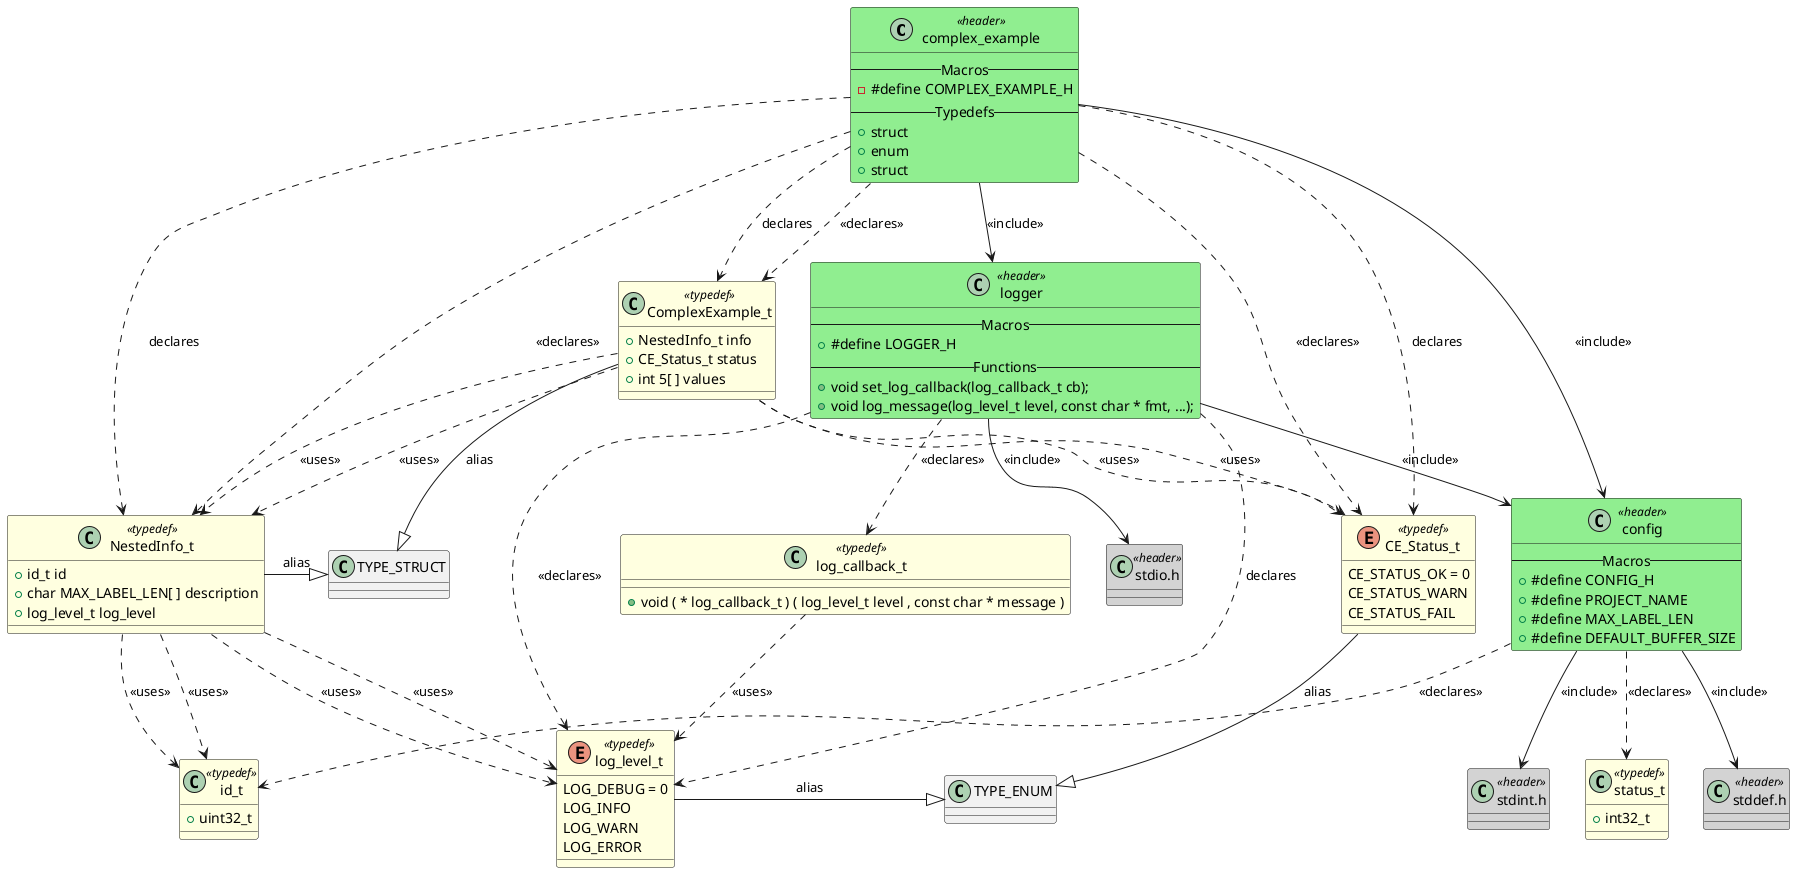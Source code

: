 @startuml complex_example

class "complex_example" as HEADER_COMPLEX_EXAMPLE <<header>> #LightGreen
{
    -- Macros --
    - #define COMPLEX_EXAMPLE_H
    -- Typedefs --
    + struct
    + enum
    + struct
}

class "config" as HEADER_CONFIG <<header>> #LightGreen
{
    -- Macros --
    + #define CONFIG_H
    + #define PROJECT_NAME
    + #define MAX_LABEL_LEN
    + #define DEFAULT_BUFFER_SIZE
}
class "logger" as HEADER_LOGGER <<header>> #LightGreen
{
    -- Macros --
    + #define LOGGER_H
    -- Functions --
    + void set_log_callback(log_callback_t cb);
    + void log_message(log_level_t level, const char * fmt, ...);
}
class "stddef.h" as HEADER_STDDEF <<header>> #LightGray
{
}

class "stdint.h" as HEADER_STDINT <<header>> #LightGray
{
}

class "stdio.h" as HEADER_STDIO <<header>> #LightGray
{
}

class "NestedInfo_t" as TYPEDEF_NestedInfo_t <<typedef>> #LightYellow
{
    + id_t id
    + char MAX_LABEL_LEN[ ] description
    + log_level_t log_level
}

enum "CE_Status_t" as TYPEDEF_CE_Status_t <<typedef>> #LightYellow
{
    CE_STATUS_OK = 0
    CE_STATUS_WARN
    CE_STATUS_FAIL
}

class "ComplexExample_t" as TYPEDEF_ComplexExample_t <<typedef>> #LightYellow
{
    + NestedInfo_t info
    + CE_Status_t status
    + int 5[ ] values
}

class "id_t" as TYPEDEF_id_t <<typedef>> #LightYellow
{
    + uint32_t
}

class "status_t" as TYPEDEF_status_t <<typedef>> #LightYellow
{
    + int32_t
}

enum "log_level_t" as TYPEDEF_log_level_t <<typedef>> #LightYellow
{
    LOG_DEBUG = 0
    LOG_INFO
    LOG_WARN
    LOG_ERROR
}

class "log_callback_t" as TYPEDEF_log_callback_t <<typedef>> #LightYellow
{
    + void ( * log_callback_t ) ( log_level_t level , const char * message )
}

HEADER_COMPLEX_EXAMPLE --> HEADER_CONFIG : <<include>>
HEADER_COMPLEX_EXAMPLE --> HEADER_LOGGER : <<include>>
HEADER_CONFIG --> HEADER_STDDEF : <<include>>
HEADER_CONFIG --> HEADER_STDINT : <<include>>
HEADER_LOGGER --> HEADER_STDIO : <<include>>
HEADER_LOGGER --> HEADER_CONFIG : <<include>>
HEADER_COMPLEX_EXAMPLE ..> TYPEDEF_NestedInfo_t : declares
TYPEDEF_NestedInfo_t -|> TYPE_STRUCT : «alias»
HEADER_COMPLEX_EXAMPLE ..> TYPEDEF_CE_Status_t : declares
TYPEDEF_CE_Status_t -|> TYPE_ENUM : «alias»
HEADER_COMPLEX_EXAMPLE ..> TYPEDEF_ComplexExample_t : declares
TYPEDEF_ComplexExample_t -|> TYPE_STRUCT : «alias»
HEADER_LOGGER ..> TYPEDEF_log_level_t : declares
TYPEDEF_log_level_t -|> TYPE_ENUM : «alias»
TYPEDEF_NestedInfo_t ..> TYPEDEF_id_t : <<uses>>
TYPEDEF_NestedInfo_t ..> TYPEDEF_log_level_t : <<uses>>
TYPEDEF_ComplexExample_t ..> TYPEDEF_NestedInfo_t : <<uses>>
TYPEDEF_ComplexExample_t ..> TYPEDEF_CE_Status_t : <<uses>>
TYPEDEF_NestedInfo_t ..> TYPEDEF_id_t : <<uses>>
TYPEDEF_NestedInfo_t ..> TYPEDEF_log_level_t : <<uses>>
TYPEDEF_ComplexExample_t ..> TYPEDEF_NestedInfo_t : <<uses>>
TYPEDEF_ComplexExample_t ..> TYPEDEF_CE_Status_t : <<uses>>
TYPEDEF_log_callback_t ..> TYPEDEF_log_level_t : <<uses>>
HEADER_COMPLEX_EXAMPLE ..> TYPEDEF_NestedInfo_t : <<declares>>
HEADER_COMPLEX_EXAMPLE ..> TYPEDEF_CE_Status_t : <<declares>>
HEADER_COMPLEX_EXAMPLE ..> TYPEDEF_ComplexExample_t : <<declares>>
HEADER_CONFIG ..> TYPEDEF_id_t : <<declares>>
HEADER_CONFIG ..> TYPEDEF_status_t : <<declares>>
HEADER_LOGGER ..> TYPEDEF_log_level_t : <<declares>>
HEADER_LOGGER ..> TYPEDEF_log_callback_t : <<declares>>

@enduml